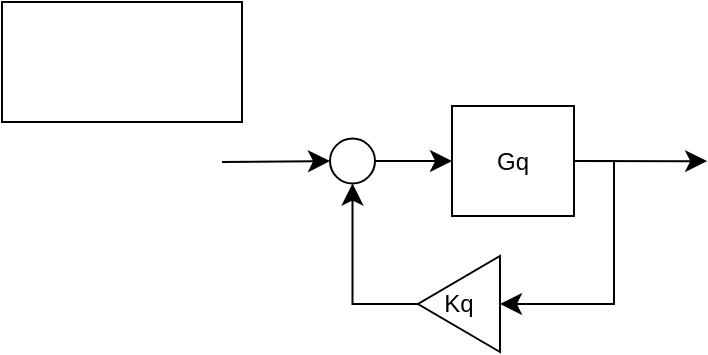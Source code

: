 <mxfile version="26.0.2">
  <diagram name="페이지-1" id="V5gt2cIdYy2_1BktVts1">
    <mxGraphModel dx="1357" dy="474" grid="0" gridSize="10" guides="1" tooltips="1" connect="1" arrows="1" fold="1" page="0" pageScale="1" pageWidth="827" pageHeight="1169" math="0" shadow="0">
      <root>
        <mxCell id="0" />
        <mxCell id="1" parent="0" />
        <mxCell id="EmvCAsFWP63oqtlkIYUR-2" style="edgeStyle=none;curved=1;rounded=0;orthogonalLoop=1;jettySize=auto;html=1;exitX=0.25;exitY=1;exitDx=0;exitDy=0;fontSize=12;startSize=8;endSize=8;" edge="1" parent="1">
          <mxGeometry relative="1" as="geometry">
            <mxPoint x="170" y="230" as="sourcePoint" />
            <mxPoint x="170" y="230" as="targetPoint" />
          </mxGeometry>
        </mxCell>
        <mxCell id="EmvCAsFWP63oqtlkIYUR-13" style="edgeStyle=orthogonalEdgeStyle;rounded=0;orthogonalLoop=1;jettySize=auto;html=1;exitX=1;exitY=0.5;exitDx=0;exitDy=0;entryX=0;entryY=0.5;entryDx=0;entryDy=0;fontSize=12;startSize=8;endSize=8;" edge="1" parent="1" source="EmvCAsFWP63oqtlkIYUR-3" target="EmvCAsFWP63oqtlkIYUR-5">
          <mxGeometry relative="1" as="geometry" />
        </mxCell>
        <mxCell id="EmvCAsFWP63oqtlkIYUR-14" style="edgeStyle=none;curved=1;rounded=0;orthogonalLoop=1;jettySize=auto;html=1;exitX=1;exitY=0.5;exitDx=0;exitDy=0;fontSize=12;startSize=8;endSize=8;" edge="1" parent="1" source="EmvCAsFWP63oqtlkIYUR-3">
          <mxGeometry relative="1" as="geometry">
            <mxPoint x="191.571" y="174.571" as="targetPoint" />
          </mxGeometry>
        </mxCell>
        <mxCell id="EmvCAsFWP63oqtlkIYUR-3" value="Gq" style="rounded=0;whiteSpace=wrap;html=1;" vertex="1" parent="1">
          <mxGeometry x="64" y="147" width="61" height="55" as="geometry" />
        </mxCell>
        <mxCell id="EmvCAsFWP63oqtlkIYUR-11" style="edgeStyle=orthogonalEdgeStyle;rounded=0;orthogonalLoop=1;jettySize=auto;html=1;fontSize=12;startSize=8;endSize=8;elbow=vertical;" edge="1" parent="1" source="EmvCAsFWP63oqtlkIYUR-5" target="EmvCAsFWP63oqtlkIYUR-7">
          <mxGeometry relative="1" as="geometry" />
        </mxCell>
        <mxCell id="EmvCAsFWP63oqtlkIYUR-5" value="Kq" style="triangle;whiteSpace=wrap;html=1;direction=west;" vertex="1" parent="1">
          <mxGeometry x="47" y="222" width="41" height="48" as="geometry" />
        </mxCell>
        <mxCell id="EmvCAsFWP63oqtlkIYUR-8" value="" style="edgeStyle=none;curved=1;rounded=0;orthogonalLoop=1;jettySize=auto;html=1;fontSize=12;startSize=8;endSize=8;" edge="1" parent="1" source="EmvCAsFWP63oqtlkIYUR-7" target="EmvCAsFWP63oqtlkIYUR-3">
          <mxGeometry relative="1" as="geometry" />
        </mxCell>
        <mxCell id="EmvCAsFWP63oqtlkIYUR-7" value="" style="ellipse;whiteSpace=wrap;html=1;aspect=fixed;" vertex="1" parent="1">
          <mxGeometry x="3" y="163.25" width="22.5" height="22.5" as="geometry" />
        </mxCell>
        <mxCell id="EmvCAsFWP63oqtlkIYUR-9" value="" style="endArrow=classic;html=1;rounded=0;fontSize=12;startSize=8;endSize=8;curved=1;entryX=0;entryY=0.5;entryDx=0;entryDy=0;" edge="1" parent="1" target="EmvCAsFWP63oqtlkIYUR-7">
          <mxGeometry width="50" height="50" relative="1" as="geometry">
            <mxPoint x="-51" y="175" as="sourcePoint" />
            <mxPoint x="-24" y="195" as="targetPoint" />
          </mxGeometry>
        </mxCell>
        <mxCell id="EmvCAsFWP63oqtlkIYUR-15" value="" style="rounded=0;whiteSpace=wrap;html=1;" vertex="1" parent="1">
          <mxGeometry x="-161" y="95" width="120" height="60" as="geometry" />
        </mxCell>
      </root>
    </mxGraphModel>
  </diagram>
</mxfile>
